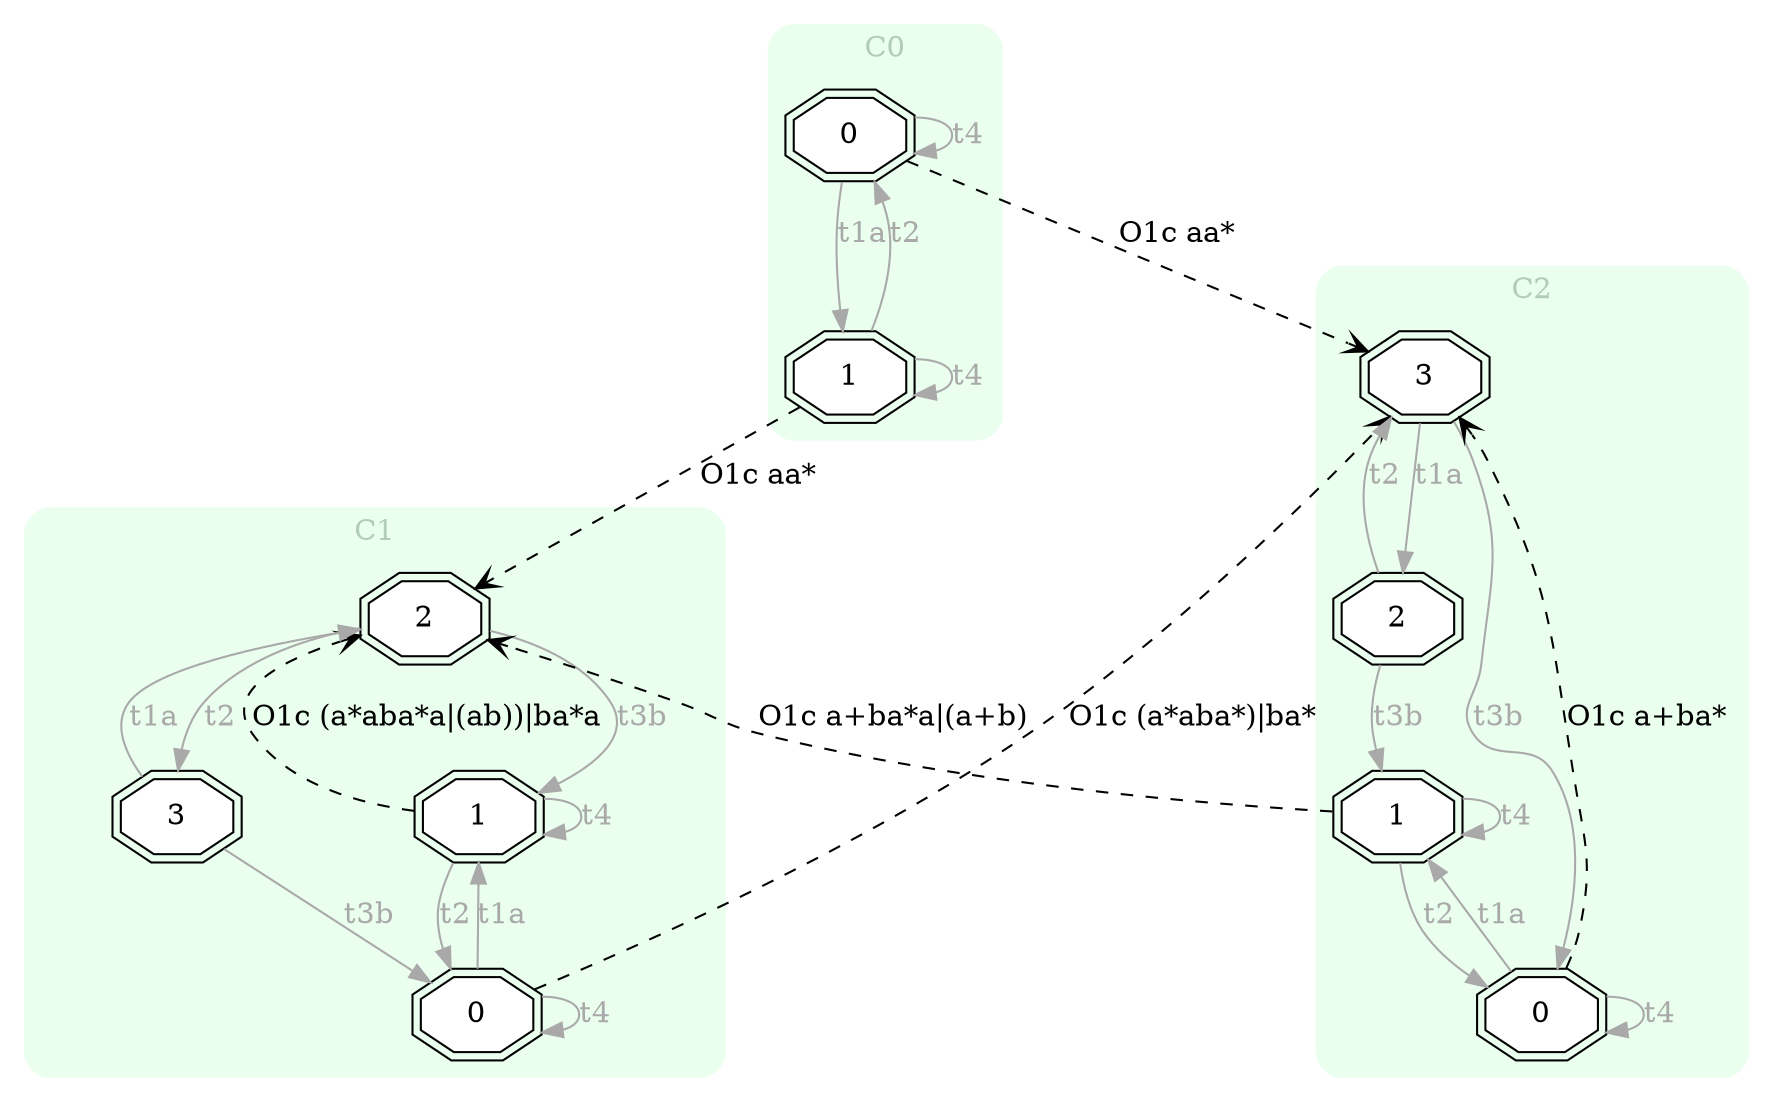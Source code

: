 digraph "EXPinput/r" {
node [style=filled fillcolor=white]
subgraph cluster0 {
style="rounded,filled" label="C0" fontcolor="#B2CCBB" color="#EAFFEE"
edge[color=darkgray fontcolor=darkgray]
node [shape=doubleoctagon]; C0S0 [label=0];
node [shape=doubleoctagon]; C0S1 [label=1];
C0S0 -> C0S1 [label=t1a]
C0S0 -> C0S0 [label=t4]
C0S1 -> C0S0 [label=t2]
C0S1 -> C0S1 [label=t4]
}
subgraph cluster1 {
style="rounded,filled" label="C1" fontcolor="#B2CCBB" color="#EAFFEE"
edge[color=darkgray fontcolor=darkgray]
node [shape=doubleoctagon]; C1S2 [label=2];
node [shape=doubleoctagon]; C1S1 [label=1];
node [shape=doubleoctagon]; C1S0 [label=0];
node [shape=doubleoctagon]; C1S3 [label=3];
C1S2 -> C1S3 [label=t2]
C1S2 -> C1S1 [label=t3b]
C1S1 -> C1S0 [label=t2]
C1S1 -> C1S1 [label=t4]
C1S0 -> C1S1 [label=t1a]
C1S0 -> C1S0 [label=t4]
C1S3 -> C1S2 [label=t1a]
C1S3 -> C1S0 [label=t3b]
}
subgraph cluster2 {
style="rounded,filled" label="C2" fontcolor="#B2CCBB" color="#EAFFEE"
edge[color=darkgray fontcolor=darkgray]
node [shape=doubleoctagon]; C2S3 [label=3];
node [shape=doubleoctagon]; C2S1 [label=1];
node [shape=doubleoctagon]; C2S2 [label=2];
node [shape=doubleoctagon]; C2S0 [label=0];
C2S3 -> C2S2 [label=t1a]
C2S3 -> C2S0 [label=t3b]
C2S1 -> C2S0 [label=t2]
C2S1 -> C2S1 [label=t4]
C2S2 -> C2S3 [label=t2]
C2S2 -> C2S1 [label=t3b]
C2S0 -> C2S1 [label=t1a]
C2S0 -> C2S0 [label=t4]
}
C0S0 -> C2S3 [style=dashed arrowhead=vee label="O1c aa*"]
C0S1 -> C1S2 [style=dashed arrowhead=vee label="O1c aa*"]
C1S1 -> C1S2 [style=dashed arrowhead=vee label="O1c (a*aba*a|(ab))|ba*a"]
C1S0 -> C2S3 [style=dashed arrowhead=vee label="O1c (a*aba*)|ba*"]
C2S0 -> C2S3 [style=dashed arrowhead=vee label="O1c a+ba*"]
C2S1 -> C1S2 [style=dashed arrowhead=vee label="O1c a+ba*a|(a+b)"]
}
